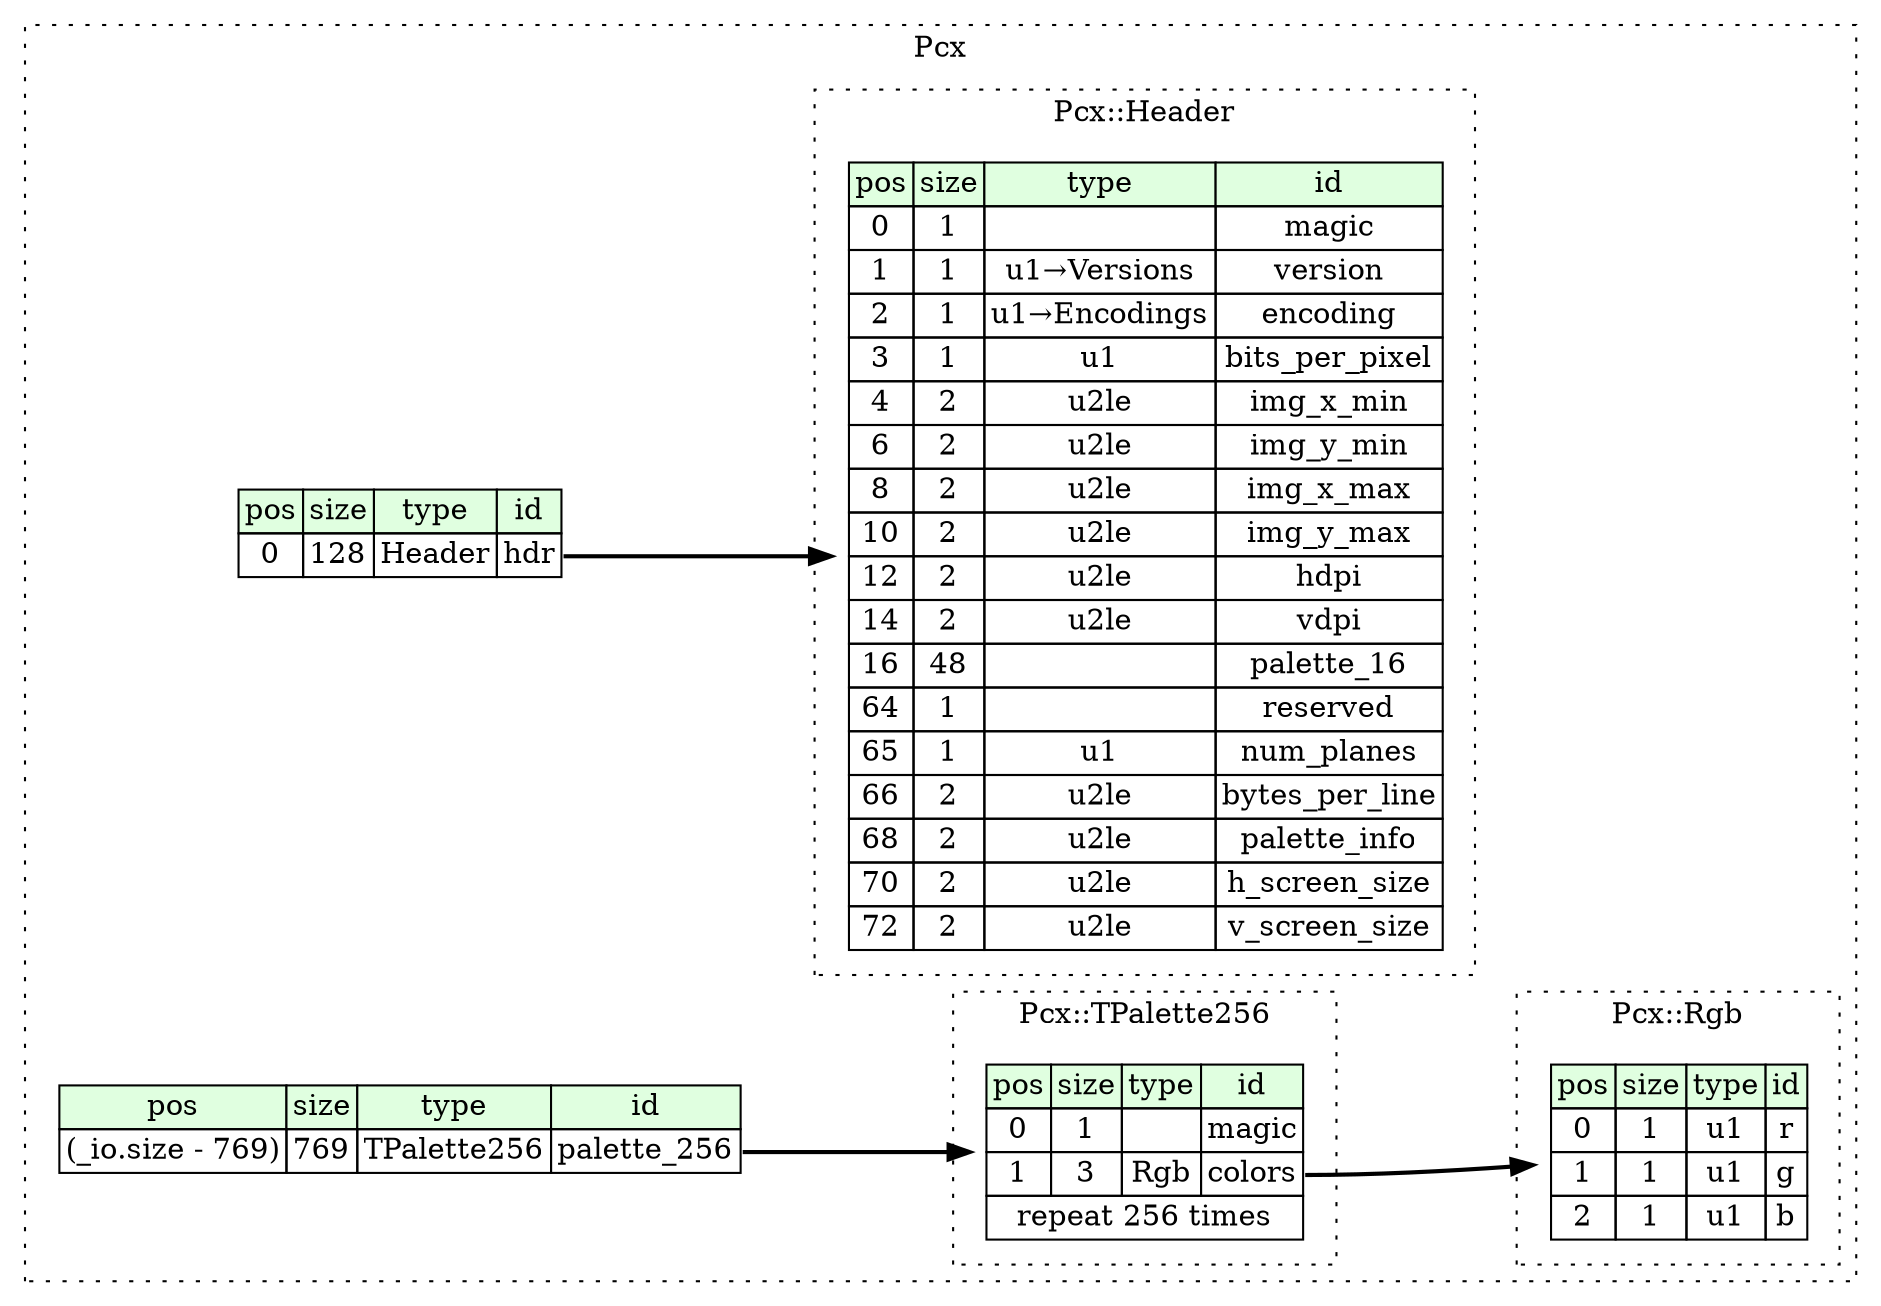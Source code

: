 digraph {
	rankdir=LR;
	node [shape=plaintext];
	subgraph cluster__pcx {
		label="Pcx";
		graph[style=dotted];

		pcx__seq [label=<<TABLE BORDER="0" CELLBORDER="1" CELLSPACING="0">
			<TR><TD BGCOLOR="#E0FFE0">pos</TD><TD BGCOLOR="#E0FFE0">size</TD><TD BGCOLOR="#E0FFE0">type</TD><TD BGCOLOR="#E0FFE0">id</TD></TR>
			<TR><TD PORT="hdr_pos">0</TD><TD PORT="hdr_size">128</TD><TD>Header</TD><TD PORT="hdr_type">hdr</TD></TR>
		</TABLE>>];
		pcx__inst__palette_256 [label=<<TABLE BORDER="0" CELLBORDER="1" CELLSPACING="0">
			<TR><TD BGCOLOR="#E0FFE0">pos</TD><TD BGCOLOR="#E0FFE0">size</TD><TD BGCOLOR="#E0FFE0">type</TD><TD BGCOLOR="#E0FFE0">id</TD></TR>
			<TR><TD PORT="palette_256_pos">(_io.size - 769)</TD><TD PORT="palette_256_size">769</TD><TD>TPalette256</TD><TD PORT="palette_256_type">palette_256</TD></TR>
		</TABLE>>];
		subgraph cluster__header {
			label="Pcx::Header";
			graph[style=dotted];

			header__seq [label=<<TABLE BORDER="0" CELLBORDER="1" CELLSPACING="0">
				<TR><TD BGCOLOR="#E0FFE0">pos</TD><TD BGCOLOR="#E0FFE0">size</TD><TD BGCOLOR="#E0FFE0">type</TD><TD BGCOLOR="#E0FFE0">id</TD></TR>
				<TR><TD PORT="magic_pos">0</TD><TD PORT="magic_size">1</TD><TD></TD><TD PORT="magic_type">magic</TD></TR>
				<TR><TD PORT="version_pos">1</TD><TD PORT="version_size">1</TD><TD>u1→Versions</TD><TD PORT="version_type">version</TD></TR>
				<TR><TD PORT="encoding_pos">2</TD><TD PORT="encoding_size">1</TD><TD>u1→Encodings</TD><TD PORT="encoding_type">encoding</TD></TR>
				<TR><TD PORT="bits_per_pixel_pos">3</TD><TD PORT="bits_per_pixel_size">1</TD><TD>u1</TD><TD PORT="bits_per_pixel_type">bits_per_pixel</TD></TR>
				<TR><TD PORT="img_x_min_pos">4</TD><TD PORT="img_x_min_size">2</TD><TD>u2le</TD><TD PORT="img_x_min_type">img_x_min</TD></TR>
				<TR><TD PORT="img_y_min_pos">6</TD><TD PORT="img_y_min_size">2</TD><TD>u2le</TD><TD PORT="img_y_min_type">img_y_min</TD></TR>
				<TR><TD PORT="img_x_max_pos">8</TD><TD PORT="img_x_max_size">2</TD><TD>u2le</TD><TD PORT="img_x_max_type">img_x_max</TD></TR>
				<TR><TD PORT="img_y_max_pos">10</TD><TD PORT="img_y_max_size">2</TD><TD>u2le</TD><TD PORT="img_y_max_type">img_y_max</TD></TR>
				<TR><TD PORT="hdpi_pos">12</TD><TD PORT="hdpi_size">2</TD><TD>u2le</TD><TD PORT="hdpi_type">hdpi</TD></TR>
				<TR><TD PORT="vdpi_pos">14</TD><TD PORT="vdpi_size">2</TD><TD>u2le</TD><TD PORT="vdpi_type">vdpi</TD></TR>
				<TR><TD PORT="palette_16_pos">16</TD><TD PORT="palette_16_size">48</TD><TD></TD><TD PORT="palette_16_type">palette_16</TD></TR>
				<TR><TD PORT="reserved_pos">64</TD><TD PORT="reserved_size">1</TD><TD></TD><TD PORT="reserved_type">reserved</TD></TR>
				<TR><TD PORT="num_planes_pos">65</TD><TD PORT="num_planes_size">1</TD><TD>u1</TD><TD PORT="num_planes_type">num_planes</TD></TR>
				<TR><TD PORT="bytes_per_line_pos">66</TD><TD PORT="bytes_per_line_size">2</TD><TD>u2le</TD><TD PORT="bytes_per_line_type">bytes_per_line</TD></TR>
				<TR><TD PORT="palette_info_pos">68</TD><TD PORT="palette_info_size">2</TD><TD>u2le</TD><TD PORT="palette_info_type">palette_info</TD></TR>
				<TR><TD PORT="h_screen_size_pos">70</TD><TD PORT="h_screen_size_size">2</TD><TD>u2le</TD><TD PORT="h_screen_size_type">h_screen_size</TD></TR>
				<TR><TD PORT="v_screen_size_pos">72</TD><TD PORT="v_screen_size_size">2</TD><TD>u2le</TD><TD PORT="v_screen_size_type">v_screen_size</TD></TR>
			</TABLE>>];
		}
		subgraph cluster__t_palette_256 {
			label="Pcx::TPalette256";
			graph[style=dotted];

			t_palette_256__seq [label=<<TABLE BORDER="0" CELLBORDER="1" CELLSPACING="0">
				<TR><TD BGCOLOR="#E0FFE0">pos</TD><TD BGCOLOR="#E0FFE0">size</TD><TD BGCOLOR="#E0FFE0">type</TD><TD BGCOLOR="#E0FFE0">id</TD></TR>
				<TR><TD PORT="magic_pos">0</TD><TD PORT="magic_size">1</TD><TD></TD><TD PORT="magic_type">magic</TD></TR>
				<TR><TD PORT="colors_pos">1</TD><TD PORT="colors_size">3</TD><TD>Rgb</TD><TD PORT="colors_type">colors</TD></TR>
				<TR><TD COLSPAN="4" PORT="colors__repeat">repeat 256 times</TD></TR>
			</TABLE>>];
		}
		subgraph cluster__rgb {
			label="Pcx::Rgb";
			graph[style=dotted];

			rgb__seq [label=<<TABLE BORDER="0" CELLBORDER="1" CELLSPACING="0">
				<TR><TD BGCOLOR="#E0FFE0">pos</TD><TD BGCOLOR="#E0FFE0">size</TD><TD BGCOLOR="#E0FFE0">type</TD><TD BGCOLOR="#E0FFE0">id</TD></TR>
				<TR><TD PORT="r_pos">0</TD><TD PORT="r_size">1</TD><TD>u1</TD><TD PORT="r_type">r</TD></TR>
				<TR><TD PORT="g_pos">1</TD><TD PORT="g_size">1</TD><TD>u1</TD><TD PORT="g_type">g</TD></TR>
				<TR><TD PORT="b_pos">2</TD><TD PORT="b_size">1</TD><TD>u1</TD><TD PORT="b_type">b</TD></TR>
			</TABLE>>];
		}
	}
	pcx__seq:hdr_type -> header__seq [style=bold];
	pcx__inst__palette_256:palette_256_type -> t_palette_256__seq [style=bold];
	t_palette_256__seq:colors_type -> rgb__seq [style=bold];
}
